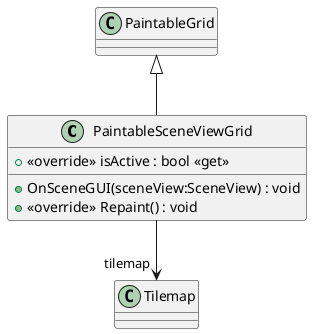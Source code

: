 @startuml
class PaintableSceneViewGrid {
    + OnSceneGUI(sceneView:SceneView) : void
    + <<override>> isActive : bool <<get>>
    + <<override>> Repaint() : void
}
PaintableGrid <|-- PaintableSceneViewGrid
PaintableSceneViewGrid --> "tilemap" Tilemap
@enduml
